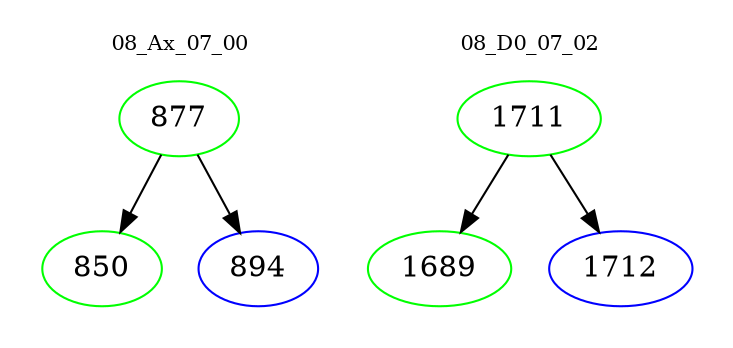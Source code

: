 digraph{
subgraph cluster_0 {
color = white
label = "08_Ax_07_00";
fontsize=10;
T0_877 [label="877", color="green"]
T0_877 -> T0_850 [color="black"]
T0_850 [label="850", color="green"]
T0_877 -> T0_894 [color="black"]
T0_894 [label="894", color="blue"]
}
subgraph cluster_1 {
color = white
label = "08_D0_07_02";
fontsize=10;
T1_1711 [label="1711", color="green"]
T1_1711 -> T1_1689 [color="black"]
T1_1689 [label="1689", color="green"]
T1_1711 -> T1_1712 [color="black"]
T1_1712 [label="1712", color="blue"]
}
}
